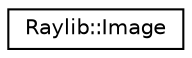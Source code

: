 digraph "Graphical Class Hierarchy"
{
 // LATEX_PDF_SIZE
  edge [fontname="Helvetica",fontsize="10",labelfontname="Helvetica",labelfontsize="10"];
  node [fontname="Helvetica",fontsize="10",shape=record];
  rankdir="LR";
  Node0 [label="Raylib::Image",height=0.2,width=0.4,color="black", fillcolor="white", style="filled",URL="$class_raylib_1_1_image.html",tooltip=" "];
}
